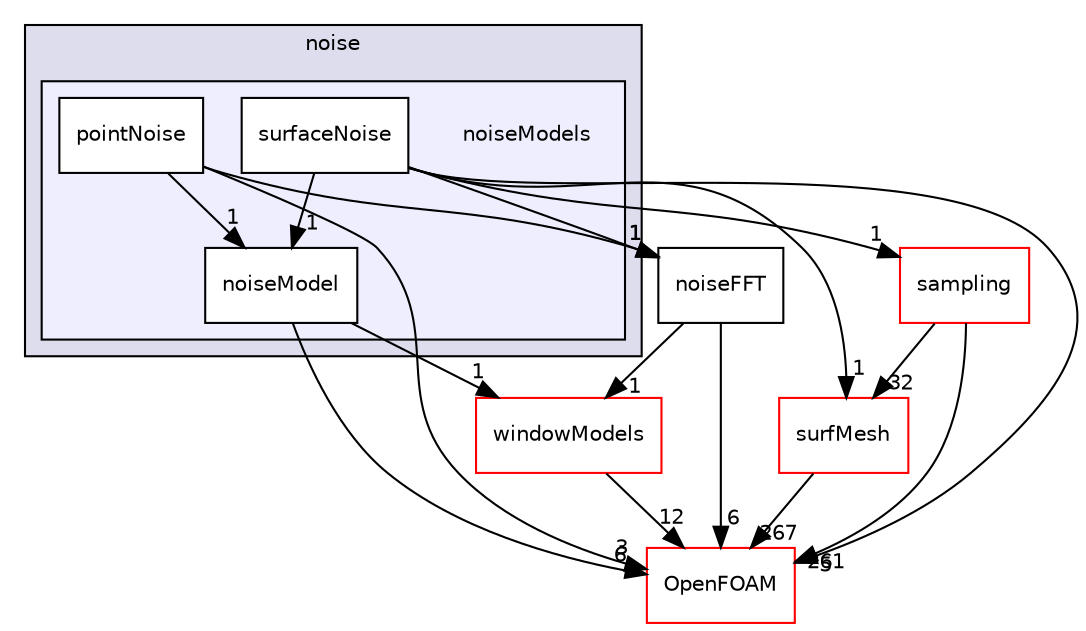 digraph "src/randomProcesses/noise/noiseModels" {
  bgcolor=transparent;
  compound=true
  node [ fontsize="10", fontname="Helvetica"];
  edge [ labelfontsize="10", labelfontname="Helvetica"];
  subgraph clusterdir_961fac5356e98051294954c7e09f6043 {
    graph [ bgcolor="#ddddee", pencolor="black", label="noise" fontname="Helvetica", fontsize="10", URL="dir_961fac5356e98051294954c7e09f6043.html"]
  subgraph clusterdir_70b08ab0c00b2b2e8aa8b5ce02f0b28f {
    graph [ bgcolor="#eeeeff", pencolor="black", label="" URL="dir_70b08ab0c00b2b2e8aa8b5ce02f0b28f.html"];
    dir_70b08ab0c00b2b2e8aa8b5ce02f0b28f [shape=plaintext label="noiseModels"];
    dir_e8105818dc4208370cee388a8a251b5e [shape=box label="noiseModel" color="black" fillcolor="white" style="filled" URL="dir_e8105818dc4208370cee388a8a251b5e.html"];
    dir_9c82283f57d657945a3c89916e500fbe [shape=box label="pointNoise" color="black" fillcolor="white" style="filled" URL="dir_9c82283f57d657945a3c89916e500fbe.html"];
    dir_9b30cac7fad74544eaceb09e4187359e [shape=box label="surfaceNoise" color="black" fillcolor="white" style="filled" URL="dir_9b30cac7fad74544eaceb09e4187359e.html"];
  }
  }
  dir_24a3817a3c61c11f04a0a72057522f4f [shape=box label="sampling" color="red" URL="dir_24a3817a3c61c11f04a0a72057522f4f.html"];
  dir_0a88fe22feb23ce5f078a04a1df67721 [shape=box label="surfMesh" color="red" URL="dir_0a88fe22feb23ce5f078a04a1df67721.html"];
  dir_2b0c4fb1ce1a98fdfc0b99efde8e1f3c [shape=box label="noiseFFT" URL="dir_2b0c4fb1ce1a98fdfc0b99efde8e1f3c.html"];
  dir_c5473ff19b20e6ec4dfe5c310b3778a8 [shape=box label="OpenFOAM" color="red" URL="dir_c5473ff19b20e6ec4dfe5c310b3778a8.html"];
  dir_b8f1823f9c5a8389ffb5d2d4a123a4f8 [shape=box label="windowModels" color="red" URL="dir_b8f1823f9c5a8389ffb5d2d4a123a4f8.html"];
  dir_24a3817a3c61c11f04a0a72057522f4f->dir_0a88fe22feb23ce5f078a04a1df67721 [headlabel="32", labeldistance=1.5 headhref="dir_003550_003623.html"];
  dir_24a3817a3c61c11f04a0a72057522f4f->dir_c5473ff19b20e6ec4dfe5c310b3778a8 [headlabel="261", labeldistance=1.5 headhref="dir_003550_002151.html"];
  dir_9b30cac7fad74544eaceb09e4187359e->dir_24a3817a3c61c11f04a0a72057522f4f [headlabel="1", labeldistance=1.5 headhref="dir_003387_003550.html"];
  dir_9b30cac7fad74544eaceb09e4187359e->dir_0a88fe22feb23ce5f078a04a1df67721 [headlabel="1", labeldistance=1.5 headhref="dir_003387_003623.html"];
  dir_9b30cac7fad74544eaceb09e4187359e->dir_2b0c4fb1ce1a98fdfc0b99efde8e1f3c [headlabel="1", labeldistance=1.5 headhref="dir_003387_003383.html"];
  dir_9b30cac7fad74544eaceb09e4187359e->dir_e8105818dc4208370cee388a8a251b5e [headlabel="1", labeldistance=1.5 headhref="dir_003387_003385.html"];
  dir_9b30cac7fad74544eaceb09e4187359e->dir_c5473ff19b20e6ec4dfe5c310b3778a8 [headlabel="5", labeldistance=1.5 headhref="dir_003387_002151.html"];
  dir_0a88fe22feb23ce5f078a04a1df67721->dir_c5473ff19b20e6ec4dfe5c310b3778a8 [headlabel="267", labeldistance=1.5 headhref="dir_003623_002151.html"];
  dir_2b0c4fb1ce1a98fdfc0b99efde8e1f3c->dir_c5473ff19b20e6ec4dfe5c310b3778a8 [headlabel="6", labeldistance=1.5 headhref="dir_003383_002151.html"];
  dir_2b0c4fb1ce1a98fdfc0b99efde8e1f3c->dir_b8f1823f9c5a8389ffb5d2d4a123a4f8 [headlabel="1", labeldistance=1.5 headhref="dir_003383_001542.html"];
  dir_e8105818dc4208370cee388a8a251b5e->dir_c5473ff19b20e6ec4dfe5c310b3778a8 [headlabel="6", labeldistance=1.5 headhref="dir_003385_002151.html"];
  dir_e8105818dc4208370cee388a8a251b5e->dir_b8f1823f9c5a8389ffb5d2d4a123a4f8 [headlabel="1", labeldistance=1.5 headhref="dir_003385_001542.html"];
  dir_b8f1823f9c5a8389ffb5d2d4a123a4f8->dir_c5473ff19b20e6ec4dfe5c310b3778a8 [headlabel="12", labeldistance=1.5 headhref="dir_001542_002151.html"];
  dir_9c82283f57d657945a3c89916e500fbe->dir_2b0c4fb1ce1a98fdfc0b99efde8e1f3c [headlabel="1", labeldistance=1.5 headhref="dir_003386_003383.html"];
  dir_9c82283f57d657945a3c89916e500fbe->dir_e8105818dc4208370cee388a8a251b5e [headlabel="1", labeldistance=1.5 headhref="dir_003386_003385.html"];
  dir_9c82283f57d657945a3c89916e500fbe->dir_c5473ff19b20e6ec4dfe5c310b3778a8 [headlabel="3", labeldistance=1.5 headhref="dir_003386_002151.html"];
}
